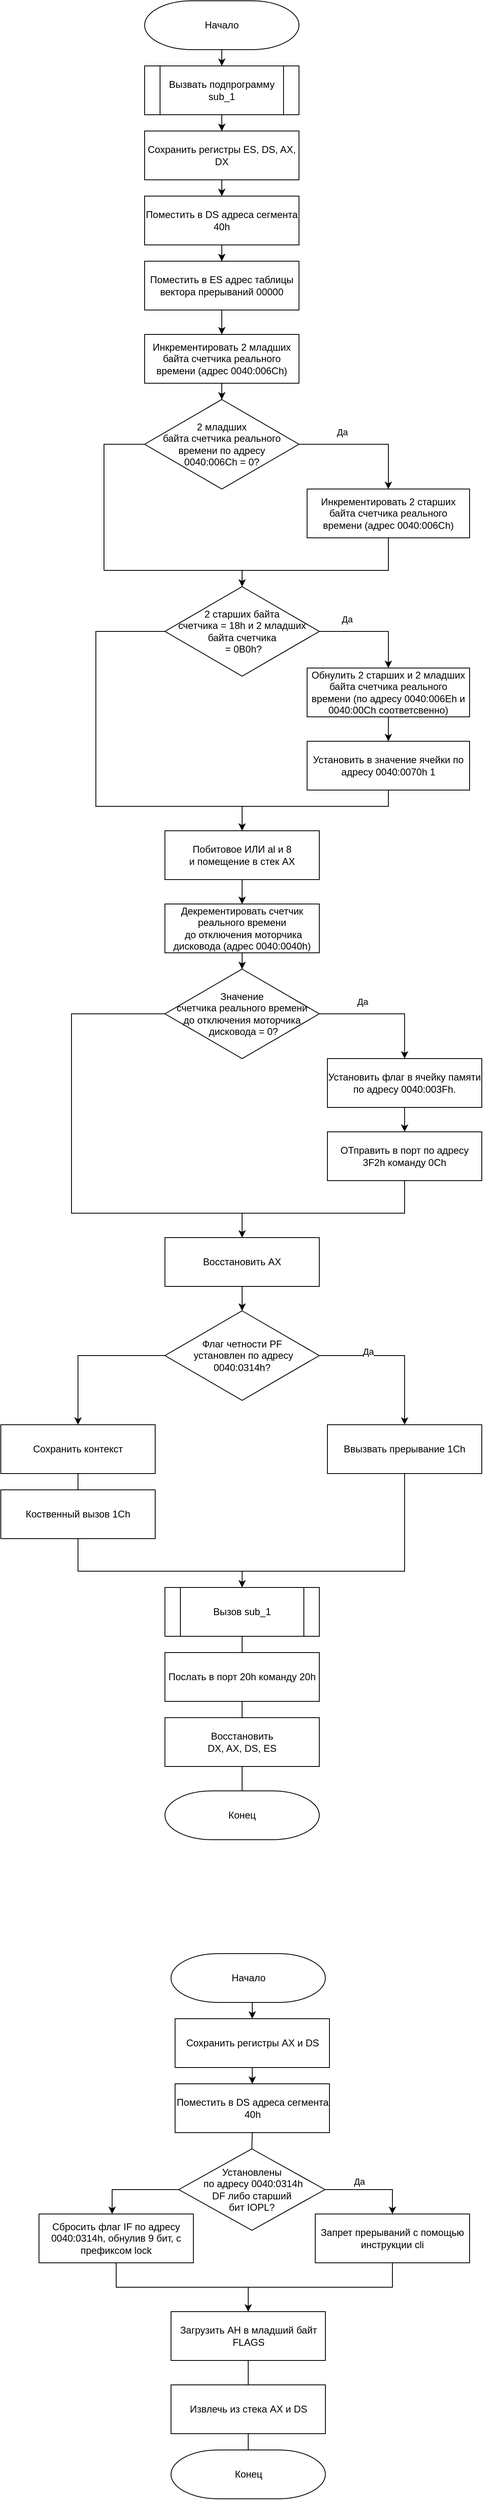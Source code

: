 <mxfile version="20.3.0" type="device"><diagram id="fYngIkv_1k9UD44MlV_V" name="Page-1"><mxGraphModel dx="1422" dy="868" grid="1" gridSize="10" guides="1" tooltips="1" connect="1" arrows="1" fold="1" page="1" pageScale="1" pageWidth="850" pageHeight="1100" math="0" shadow="0"><root><mxCell id="0"/><mxCell id="1" parent="0"/><mxCell id="P9aqzzIIjmorkexCd89F-17" style="edgeStyle=orthogonalEdgeStyle;rounded=0;orthogonalLoop=1;jettySize=auto;html=1;entryX=0.5;entryY=0;entryDx=0;entryDy=0;" parent="1" source="P9aqzzIIjmorkexCd89F-1" target="P9aqzzIIjmorkexCd89F-4" edge="1"><mxGeometry relative="1" as="geometry"/></mxCell><mxCell id="P9aqzzIIjmorkexCd89F-1" value="Начало" style="strokeWidth=1;html=1;shape=mxgraph.flowchart.terminator;whiteSpace=wrap;" parent="1" vertex="1"><mxGeometry x="320" y="40" width="190" height="60" as="geometry"/></mxCell><mxCell id="P9aqzzIIjmorkexCd89F-18" style="edgeStyle=orthogonalEdgeStyle;rounded=0;orthogonalLoop=1;jettySize=auto;html=1;entryX=0.5;entryY=0;entryDx=0;entryDy=0;" parent="1" source="P9aqzzIIjmorkexCd89F-4" target="P9aqzzIIjmorkexCd89F-5" edge="1"><mxGeometry relative="1" as="geometry"/></mxCell><mxCell id="P9aqzzIIjmorkexCd89F-4" value="Вызвать подпрограмму sub_1" style="shape=process;whiteSpace=wrap;html=1;backgroundOutline=1;" parent="1" vertex="1"><mxGeometry x="320" y="120" width="190" height="60" as="geometry"/></mxCell><mxCell id="P9aqzzIIjmorkexCd89F-19" style="edgeStyle=orthogonalEdgeStyle;rounded=0;orthogonalLoop=1;jettySize=auto;html=1;" parent="1" source="P9aqzzIIjmorkexCd89F-5" target="P9aqzzIIjmorkexCd89F-6" edge="1"><mxGeometry relative="1" as="geometry"/></mxCell><mxCell id="P9aqzzIIjmorkexCd89F-5" value="Сохранить регистры ES, DS, AX, DX" style="rounded=0;whiteSpace=wrap;html=1;" parent="1" vertex="1"><mxGeometry x="320" y="200" width="190" height="60" as="geometry"/></mxCell><mxCell id="P9aqzzIIjmorkexCd89F-20" style="edgeStyle=orthogonalEdgeStyle;rounded=0;orthogonalLoop=1;jettySize=auto;html=1;" parent="1" source="P9aqzzIIjmorkexCd89F-6" target="P9aqzzIIjmorkexCd89F-8" edge="1"><mxGeometry relative="1" as="geometry"/></mxCell><mxCell id="P9aqzzIIjmorkexCd89F-6" value="Поместить в DS адреса сегмента 40h" style="rounded=0;whiteSpace=wrap;html=1;" parent="1" vertex="1"><mxGeometry x="320" y="280" width="190" height="60" as="geometry"/></mxCell><mxCell id="P9aqzzIIjmorkexCd89F-21" style="edgeStyle=orthogonalEdgeStyle;rounded=0;orthogonalLoop=1;jettySize=auto;html=1;entryX=0.5;entryY=0;entryDx=0;entryDy=0;" parent="1" source="P9aqzzIIjmorkexCd89F-8" target="P9aqzzIIjmorkexCd89F-9" edge="1"><mxGeometry relative="1" as="geometry"/></mxCell><mxCell id="P9aqzzIIjmorkexCd89F-8" value="Поместить в ES адрес таблицы вектора прерываний 00000" style="rounded=0;whiteSpace=wrap;html=1;strokeWidth=1;" parent="1" vertex="1"><mxGeometry x="320" y="360" width="190" height="60" as="geometry"/></mxCell><mxCell id="P9aqzzIIjmorkexCd89F-22" style="edgeStyle=orthogonalEdgeStyle;rounded=0;orthogonalLoop=1;jettySize=auto;html=1;" parent="1" source="P9aqzzIIjmorkexCd89F-9" target="P9aqzzIIjmorkexCd89F-10" edge="1"><mxGeometry relative="1" as="geometry"/></mxCell><mxCell id="P9aqzzIIjmorkexCd89F-9" value="Инкрементировать 2 младших байта счетчика реального времени (адрес 0040:006Ch)" style="rounded=0;whiteSpace=wrap;html=1;strokeWidth=1;" parent="1" vertex="1"><mxGeometry x="320" y="450" width="190" height="60" as="geometry"/></mxCell><mxCell id="P9aqzzIIjmorkexCd89F-12" style="edgeStyle=orthogonalEdgeStyle;rounded=0;orthogonalLoop=1;jettySize=auto;html=1;" parent="1" source="P9aqzzIIjmorkexCd89F-10" target="P9aqzzIIjmorkexCd89F-11" edge="1"><mxGeometry relative="1" as="geometry"><Array as="points"><mxPoint x="620" y="585"/></Array></mxGeometry></mxCell><mxCell id="P9aqzzIIjmorkexCd89F-16" value="Да" style="edgeLabel;html=1;align=center;verticalAlign=middle;resizable=0;points=[];" parent="P9aqzzIIjmorkexCd89F-12" vertex="1" connectable="0"><mxGeometry x="-0.36" y="2" relative="1" as="geometry"><mxPoint y="-13" as="offset"/></mxGeometry></mxCell><mxCell id="P9aqzzIIjmorkexCd89F-10" value="2 младших&lt;br&gt;байта счетчика реального&lt;br&gt;времени по адресу&lt;br&gt;0040:006Ch = 0?" style="rhombus;whiteSpace=wrap;html=1;strokeWidth=1;" parent="1" vertex="1"><mxGeometry x="320" y="530" width="190" height="110" as="geometry"/></mxCell><mxCell id="P9aqzzIIjmorkexCd89F-11" value="Инкрементировать 2 старших байта счетчика реального времени&amp;nbsp;(адрес 0040:006Ch)" style="rounded=0;whiteSpace=wrap;html=1;strokeWidth=1;" parent="1" vertex="1"><mxGeometry x="520" y="640" width="200" height="60" as="geometry"/></mxCell><mxCell id="P9aqzzIIjmorkexCd89F-14" value="" style="endArrow=none;html=1;rounded=0;entryX=0;entryY=0.5;entryDx=0;entryDy=0;" parent="1" target="P9aqzzIIjmorkexCd89F-10" edge="1"><mxGeometry width="50" height="50" relative="1" as="geometry"><mxPoint x="270" y="740" as="sourcePoint"/><mxPoint x="520" y="550" as="targetPoint"/><Array as="points"><mxPoint x="270" y="585"/></Array></mxGeometry></mxCell><mxCell id="P9aqzzIIjmorkexCd89F-15" value="" style="endArrow=none;html=1;rounded=0;entryX=0.5;entryY=1;entryDx=0;entryDy=0;" parent="1" target="P9aqzzIIjmorkexCd89F-11" edge="1"><mxGeometry width="50" height="50" relative="1" as="geometry"><mxPoint x="270" y="740" as="sourcePoint"/><mxPoint x="520" y="550" as="targetPoint"/><Array as="points"><mxPoint x="620" y="740"/></Array></mxGeometry></mxCell><mxCell id="P9aqzzIIjmorkexCd89F-23" value="" style="endArrow=classic;html=1;rounded=0;" parent="1" edge="1"><mxGeometry width="50" height="50" relative="1" as="geometry"><mxPoint x="440" y="740" as="sourcePoint"/><mxPoint x="440" y="760" as="targetPoint"/></mxGeometry></mxCell><mxCell id="P9aqzzIIjmorkexCd89F-27" style="edgeStyle=orthogonalEdgeStyle;rounded=0;orthogonalLoop=1;jettySize=auto;html=1;" parent="1" source="P9aqzzIIjmorkexCd89F-24" target="P9aqzzIIjmorkexCd89F-25" edge="1"><mxGeometry relative="1" as="geometry"><Array as="points"><mxPoint x="620" y="815"/></Array></mxGeometry></mxCell><mxCell id="P9aqzzIIjmorkexCd89F-122" value="Да" style="edgeLabel;html=1;align=center;verticalAlign=middle;resizable=0;points=[];" parent="P9aqzzIIjmorkexCd89F-27" vertex="1" connectable="0"><mxGeometry x="-0.695" y="-3" relative="1" as="geometry"><mxPoint x="14" y="-18" as="offset"/></mxGeometry></mxCell><mxCell id="P9aqzzIIjmorkexCd89F-24" value="2 старших байта&lt;br&gt;счетчика = 18h и 2 младших&lt;br&gt;байта счетчика&lt;br&gt;&amp;nbsp;= 0B0h?" style="rhombus;whiteSpace=wrap;html=1;strokeWidth=1;" parent="1" vertex="1"><mxGeometry x="345" y="760" width="190" height="110" as="geometry"/></mxCell><mxCell id="P9aqzzIIjmorkexCd89F-28" style="edgeStyle=orthogonalEdgeStyle;rounded=0;orthogonalLoop=1;jettySize=auto;html=1;entryX=0.5;entryY=0;entryDx=0;entryDy=0;" parent="1" source="P9aqzzIIjmorkexCd89F-25" target="P9aqzzIIjmorkexCd89F-26" edge="1"><mxGeometry relative="1" as="geometry"/></mxCell><mxCell id="P9aqzzIIjmorkexCd89F-25" value="Обнулить 2 старших и 2 младших байта счетчика реального времени&amp;nbsp;(по адресу 0040:006Eh и 0040:00Ch соответсвенно)" style="rounded=0;whiteSpace=wrap;html=1;strokeWidth=1;" parent="1" vertex="1"><mxGeometry x="520" y="860" width="200" height="60" as="geometry"/></mxCell><mxCell id="P9aqzzIIjmorkexCd89F-26" value="Установить в значение ячейки по адресу 0040:0070h 1" style="rounded=0;whiteSpace=wrap;html=1;strokeWidth=1;" parent="1" vertex="1"><mxGeometry x="520" y="950" width="200" height="60" as="geometry"/></mxCell><mxCell id="P9aqzzIIjmorkexCd89F-29" value="" style="endArrow=none;html=1;rounded=0;exitX=0;exitY=0.5;exitDx=0;exitDy=0;entryX=0.5;entryY=1;entryDx=0;entryDy=0;" parent="1" source="P9aqzzIIjmorkexCd89F-24" target="P9aqzzIIjmorkexCd89F-26" edge="1"><mxGeometry width="50" height="50" relative="1" as="geometry"><mxPoint x="470" y="1010" as="sourcePoint"/><mxPoint x="520" y="960" as="targetPoint"/><Array as="points"><mxPoint x="260" y="815"/><mxPoint x="260" y="1030"/><mxPoint x="620" y="1030"/></Array></mxGeometry></mxCell><mxCell id="P9aqzzIIjmorkexCd89F-33" style="edgeStyle=orthogonalEdgeStyle;rounded=0;orthogonalLoop=1;jettySize=auto;html=1;entryX=0.5;entryY=0;entryDx=0;entryDy=0;" parent="1" source="P9aqzzIIjmorkexCd89F-30" target="P9aqzzIIjmorkexCd89F-32" edge="1"><mxGeometry relative="1" as="geometry"/></mxCell><mxCell id="P9aqzzIIjmorkexCd89F-30" value="Побитовое ИЛИ al и 8&lt;br&gt;и помещение в стек AX" style="rounded=0;whiteSpace=wrap;html=1;strokeWidth=1;" parent="1" vertex="1"><mxGeometry x="345" y="1060" width="190" height="60" as="geometry"/></mxCell><mxCell id="P9aqzzIIjmorkexCd89F-31" value="" style="endArrow=classic;html=1;rounded=0;entryX=0.5;entryY=0;entryDx=0;entryDy=0;" parent="1" target="P9aqzzIIjmorkexCd89F-30" edge="1"><mxGeometry width="50" height="50" relative="1" as="geometry"><mxPoint x="440" y="1030" as="sourcePoint"/><mxPoint x="520" y="950" as="targetPoint"/></mxGeometry></mxCell><mxCell id="P9aqzzIIjmorkexCd89F-35" style="edgeStyle=orthogonalEdgeStyle;rounded=0;orthogonalLoop=1;jettySize=auto;html=1;" parent="1" source="P9aqzzIIjmorkexCd89F-32" target="P9aqzzIIjmorkexCd89F-34" edge="1"><mxGeometry relative="1" as="geometry"/></mxCell><mxCell id="P9aqzzIIjmorkexCd89F-32" value="Декрементировать счетчик реального времени&lt;br&gt;&amp;nbsp;до отключения моторчика дисковода (адрес 0040:0040h)" style="rounded=0;whiteSpace=wrap;html=1;strokeWidth=1;" parent="1" vertex="1"><mxGeometry x="345" y="1150" width="190" height="60" as="geometry"/></mxCell><mxCell id="P9aqzzIIjmorkexCd89F-38" style="edgeStyle=orthogonalEdgeStyle;rounded=0;orthogonalLoop=1;jettySize=auto;html=1;" parent="1" source="P9aqzzIIjmorkexCd89F-34" target="P9aqzzIIjmorkexCd89F-36" edge="1"><mxGeometry relative="1" as="geometry"><Array as="points"><mxPoint x="640" y="1285"/></Array></mxGeometry></mxCell><mxCell id="P9aqzzIIjmorkexCd89F-123" value="Да" style="edgeLabel;html=1;align=center;verticalAlign=middle;resizable=0;points=[];" parent="P9aqzzIIjmorkexCd89F-38" vertex="1" connectable="0"><mxGeometry x="-0.641" y="-1" relative="1" as="geometry"><mxPoint x="24" y="-16" as="offset"/></mxGeometry></mxCell><mxCell id="P9aqzzIIjmorkexCd89F-34" value="Значение &lt;br&gt;счетчика реального времени&lt;br&gt;до отключения моторчика&lt;br&gt;&amp;nbsp;дисковода = 0?" style="rhombus;whiteSpace=wrap;html=1;strokeWidth=1;" parent="1" vertex="1"><mxGeometry x="345" y="1230" width="190" height="110" as="geometry"/></mxCell><mxCell id="P9aqzzIIjmorkexCd89F-40" style="edgeStyle=orthogonalEdgeStyle;rounded=0;orthogonalLoop=1;jettySize=auto;html=1;entryX=0.5;entryY=0;entryDx=0;entryDy=0;" parent="1" source="P9aqzzIIjmorkexCd89F-36" target="P9aqzzIIjmorkexCd89F-37" edge="1"><mxGeometry relative="1" as="geometry"/></mxCell><mxCell id="P9aqzzIIjmorkexCd89F-36" value="Установить флаг в ячейку памяти по адресу 0040:003Fh." style="rounded=0;whiteSpace=wrap;html=1;strokeWidth=1;" parent="1" vertex="1"><mxGeometry x="545" y="1340" width="190" height="60" as="geometry"/></mxCell><mxCell id="P9aqzzIIjmorkexCd89F-37" value="ОТправить в порт по адресу 3F2h команду 0Ch" style="rounded=0;whiteSpace=wrap;html=1;strokeWidth=1;" parent="1" vertex="1"><mxGeometry x="545" y="1430" width="190" height="60" as="geometry"/></mxCell><mxCell id="P9aqzzIIjmorkexCd89F-39" value="" style="endArrow=none;html=1;rounded=0;entryX=0;entryY=0.5;entryDx=0;entryDy=0;exitX=0.5;exitY=1;exitDx=0;exitDy=0;" parent="1" source="P9aqzzIIjmorkexCd89F-37" target="P9aqzzIIjmorkexCd89F-34" edge="1"><mxGeometry width="50" height="50" relative="1" as="geometry"><mxPoint x="400" y="1490" as="sourcePoint"/><mxPoint x="450" y="1440" as="targetPoint"/><Array as="points"><mxPoint x="640" y="1530"/><mxPoint x="230" y="1530"/><mxPoint x="230" y="1285"/></Array></mxGeometry></mxCell><mxCell id="P9aqzzIIjmorkexCd89F-41" value="" style="endArrow=classic;html=1;rounded=0;" parent="1" edge="1"><mxGeometry width="50" height="50" relative="1" as="geometry"><mxPoint x="440" y="1530" as="sourcePoint"/><mxPoint x="440" y="1560" as="targetPoint"/></mxGeometry></mxCell><mxCell id="P9aqzzIIjmorkexCd89F-44" style="edgeStyle=orthogonalEdgeStyle;rounded=0;orthogonalLoop=1;jettySize=auto;html=1;" parent="1" source="P9aqzzIIjmorkexCd89F-42" target="P9aqzzIIjmorkexCd89F-43" edge="1"><mxGeometry relative="1" as="geometry"/></mxCell><mxCell id="P9aqzzIIjmorkexCd89F-42" value="Восстановить AX" style="rounded=0;whiteSpace=wrap;html=1;strokeWidth=1;" parent="1" vertex="1"><mxGeometry x="345" y="1560" width="190" height="60" as="geometry"/></mxCell><mxCell id="P9aqzzIIjmorkexCd89F-46" style="edgeStyle=orthogonalEdgeStyle;rounded=0;orthogonalLoop=1;jettySize=auto;html=1;entryX=0.5;entryY=0;entryDx=0;entryDy=0;" parent="1" source="P9aqzzIIjmorkexCd89F-43" target="P9aqzzIIjmorkexCd89F-45" edge="1"><mxGeometry relative="1" as="geometry"><Array as="points"><mxPoint x="640" y="1705"/></Array></mxGeometry></mxCell><mxCell id="P9aqzzIIjmorkexCd89F-124" value="Да" style="edgeLabel;html=1;align=center;verticalAlign=middle;resizable=0;points=[];" parent="P9aqzzIIjmorkexCd89F-46" vertex="1" connectable="0"><mxGeometry x="-0.37" y="-2" relative="1" as="geometry"><mxPoint y="-7" as="offset"/></mxGeometry></mxCell><mxCell id="P9aqzzIIjmorkexCd89F-51" style="edgeStyle=orthogonalEdgeStyle;rounded=0;orthogonalLoop=1;jettySize=auto;html=1;exitX=0;exitY=0.5;exitDx=0;exitDy=0;entryX=0.5;entryY=0;entryDx=0;entryDy=0;" parent="1" source="P9aqzzIIjmorkexCd89F-43" target="P9aqzzIIjmorkexCd89F-47" edge="1"><mxGeometry relative="1" as="geometry"/></mxCell><mxCell id="P9aqzzIIjmorkexCd89F-43" value="Флаг четности PF&lt;br&gt;&amp;nbsp;установлен по адресу&lt;br&gt;0040:0314h?" style="rhombus;whiteSpace=wrap;html=1;strokeWidth=1;" parent="1" vertex="1"><mxGeometry x="345" y="1650" width="190" height="110" as="geometry"/></mxCell><mxCell id="P9aqzzIIjmorkexCd89F-45" value="Ввызвать прерывание 1Ch" style="rounded=0;whiteSpace=wrap;html=1;strokeWidth=1;" parent="1" vertex="1"><mxGeometry x="545" y="1790" width="190" height="60" as="geometry"/></mxCell><mxCell id="P9aqzzIIjmorkexCd89F-47" value="Сохранить контекст" style="rounded=0;whiteSpace=wrap;html=1;strokeWidth=1;" parent="1" vertex="1"><mxGeometry x="143" y="1790" width="190" height="60" as="geometry"/></mxCell><mxCell id="P9aqzzIIjmorkexCd89F-50" value="Коственный вызов 1Ch" style="rounded=0;whiteSpace=wrap;html=1;strokeWidth=1;" parent="1" vertex="1"><mxGeometry x="143" y="1870" width="190" height="60" as="geometry"/></mxCell><mxCell id="P9aqzzIIjmorkexCd89F-52" value="" style="endArrow=none;html=1;rounded=0;exitX=0.5;exitY=1;exitDx=0;exitDy=0;entryX=0.5;entryY=0;entryDx=0;entryDy=0;" parent="1" source="P9aqzzIIjmorkexCd89F-47" edge="1"><mxGeometry width="50" height="50" relative="1" as="geometry"><mxPoint x="370" y="1940" as="sourcePoint"/><mxPoint x="238" y="1870" as="targetPoint"/></mxGeometry></mxCell><mxCell id="P9aqzzIIjmorkexCd89F-56" value="" style="endArrow=none;html=1;rounded=0;entryX=0.5;entryY=1;entryDx=0;entryDy=0;exitX=0.5;exitY=1;exitDx=0;exitDy=0;" parent="1" source="P9aqzzIIjmorkexCd89F-50" target="P9aqzzIIjmorkexCd89F-45" edge="1"><mxGeometry width="50" height="50" relative="1" as="geometry"><mxPoint x="370" y="2020" as="sourcePoint"/><mxPoint x="420" y="1970" as="targetPoint"/><Array as="points"><mxPoint x="238" y="1970"/><mxPoint x="640" y="1970"/></Array></mxGeometry></mxCell><mxCell id="P9aqzzIIjmorkexCd89F-57" value="Вызов sub_1" style="shape=process;whiteSpace=wrap;html=1;backgroundOutline=1;strokeWidth=1;" parent="1" vertex="1"><mxGeometry x="345" y="1990" width="190" height="60" as="geometry"/></mxCell><mxCell id="P9aqzzIIjmorkexCd89F-58" value="Послать в порт 20h команду 20h" style="rounded=0;whiteSpace=wrap;html=1;strokeWidth=1;" parent="1" vertex="1"><mxGeometry x="345" y="2070" width="190" height="60" as="geometry"/></mxCell><mxCell id="P9aqzzIIjmorkexCd89F-59" value="Восстановить&lt;br&gt;DX, AX, DS, ES" style="rounded=0;whiteSpace=wrap;html=1;strokeWidth=1;" parent="1" vertex="1"><mxGeometry x="345" y="2150" width="190" height="60" as="geometry"/></mxCell><mxCell id="P9aqzzIIjmorkexCd89F-60" value="" style="endArrow=classic;html=1;rounded=0;entryX=0.5;entryY=0;entryDx=0;entryDy=0;" parent="1" target="P9aqzzIIjmorkexCd89F-57" edge="1"><mxGeometry width="50" height="50" relative="1" as="geometry"><mxPoint x="440" y="1970" as="sourcePoint"/><mxPoint x="570" y="2040" as="targetPoint"/></mxGeometry></mxCell><mxCell id="P9aqzzIIjmorkexCd89F-62" value="" style="endArrow=none;html=1;rounded=0;exitX=0.5;exitY=1;exitDx=0;exitDy=0;entryX=0.5;entryY=0;entryDx=0;entryDy=0;" parent="1" source="P9aqzzIIjmorkexCd89F-57" target="P9aqzzIIjmorkexCd89F-58" edge="1"><mxGeometry width="50" height="50" relative="1" as="geometry"><mxPoint x="464.5" y="2050" as="sourcePoint"/><mxPoint x="464.5" y="2070" as="targetPoint"/></mxGeometry></mxCell><mxCell id="P9aqzzIIjmorkexCd89F-63" value="" style="endArrow=none;html=1;rounded=0;exitX=0.5;exitY=1;exitDx=0;exitDy=0;entryX=0.5;entryY=0;entryDx=0;entryDy=0;" parent="1" source="P9aqzzIIjmorkexCd89F-58" target="P9aqzzIIjmorkexCd89F-59" edge="1"><mxGeometry width="50" height="50" relative="1" as="geometry"><mxPoint x="464.5" y="2130" as="sourcePoint"/><mxPoint x="464.5" y="2150" as="targetPoint"/></mxGeometry></mxCell><mxCell id="P9aqzzIIjmorkexCd89F-65" value="" style="endArrow=none;html=1;rounded=0;exitX=0.5;exitY=1;exitDx=0;exitDy=0;entryX=0.5;entryY=0;entryDx=0;entryDy=0;entryPerimeter=0;" parent="1" source="P9aqzzIIjmorkexCd89F-59" target="P9aqzzIIjmorkexCd89F-194" edge="1"><mxGeometry width="50" height="50" relative="1" as="geometry"><mxPoint x="464.5" y="2390" as="sourcePoint"/><mxPoint x="440" y="2410" as="targetPoint"/></mxGeometry></mxCell><mxCell id="P9aqzzIIjmorkexCd89F-192" value="" style="endArrow=none;html=1;rounded=0;exitX=0.5;exitY=1;exitDx=0;exitDy=0;entryX=0.5;entryY=0;entryDx=0;entryDy=0;" parent="1" edge="1"><mxGeometry width="50" height="50" relative="1" as="geometry"><mxPoint x="440" y="2220" as="sourcePoint"/><mxPoint x="440" y="2240" as="targetPoint"/></mxGeometry></mxCell><mxCell id="P9aqzzIIjmorkexCd89F-194" value="Конец" style="strokeWidth=1;html=1;shape=mxgraph.flowchart.terminator;whiteSpace=wrap;" parent="1" vertex="1"><mxGeometry x="345" y="2240" width="190" height="60" as="geometry"/></mxCell><mxCell id="P9aqzzIIjmorkexCd89F-196" value="Начало" style="strokeWidth=1;html=1;shape=mxgraph.flowchart.terminator;whiteSpace=wrap;" parent="1" vertex="1"><mxGeometry x="352.5" y="2440" width="190" height="60" as="geometry"/></mxCell><mxCell id="P9aqzzIIjmorkexCd89F-197" style="edgeStyle=orthogonalEdgeStyle;rounded=0;orthogonalLoop=1;jettySize=auto;html=1;entryX=0.5;entryY=0;entryDx=0;entryDy=0;" parent="1" target="P9aqzzIIjmorkexCd89F-200" edge="1"><mxGeometry relative="1" as="geometry"><mxPoint x="477.5" y="2500" as="sourcePoint"/></mxGeometry></mxCell><mxCell id="P9aqzzIIjmorkexCd89F-199" style="edgeStyle=orthogonalEdgeStyle;rounded=0;orthogonalLoop=1;jettySize=auto;html=1;" parent="1" source="P9aqzzIIjmorkexCd89F-200" target="P9aqzzIIjmorkexCd89F-201" edge="1"><mxGeometry relative="1" as="geometry"/></mxCell><mxCell id="P9aqzzIIjmorkexCd89F-200" value="Сохранить регистры AX и DS" style="rounded=0;whiteSpace=wrap;html=1;" parent="1" vertex="1"><mxGeometry x="357.5" y="2520" width="190" height="60" as="geometry"/></mxCell><mxCell id="P9aqzzIIjmorkexCd89F-201" value="Поместить в DS адреса сегмента 40h" style="rounded=0;whiteSpace=wrap;html=1;" parent="1" vertex="1"><mxGeometry x="357.5" y="2600" width="190" height="60" as="geometry"/></mxCell><mxCell id="P9aqzzIIjmorkexCd89F-205" style="edgeStyle=orthogonalEdgeStyle;rounded=0;orthogonalLoop=1;jettySize=auto;html=1;entryX=0.5;entryY=0;entryDx=0;entryDy=0;" parent="1" source="P9aqzzIIjmorkexCd89F-202" target="P9aqzzIIjmorkexCd89F-204" edge="1"><mxGeometry relative="1" as="geometry"><Array as="points"><mxPoint x="625" y="2730"/></Array></mxGeometry></mxCell><mxCell id="P9aqzzIIjmorkexCd89F-207" value="Да" style="edgeLabel;html=1;align=center;verticalAlign=middle;resizable=0;points=[];" parent="P9aqzzIIjmorkexCd89F-205" vertex="1" connectable="0"><mxGeometry x="-0.018" relative="1" as="geometry"><mxPoint x="-14" y="-10" as="offset"/></mxGeometry></mxCell><mxCell id="JBvyMtqKWJbh8irKtBqU-12" style="edgeStyle=orthogonalEdgeStyle;rounded=0;orthogonalLoop=1;jettySize=auto;html=1;" edge="1" parent="1" source="P9aqzzIIjmorkexCd89F-202" target="JBvyMtqKWJbh8irKtBqU-11"><mxGeometry relative="1" as="geometry"><Array as="points"><mxPoint x="280" y="2730"/></Array></mxGeometry></mxCell><mxCell id="P9aqzzIIjmorkexCd89F-202" value="Установлены&lt;br&gt;&amp;nbsp;по адресу 0040:0314h&lt;br&gt;DF либо старший &lt;br&gt;бит IOPL?" style="rhombus;whiteSpace=wrap;html=1;" parent="1" vertex="1"><mxGeometry x="362" y="2680" width="180" height="100" as="geometry"/></mxCell><mxCell id="JBvyMtqKWJbh8irKtBqU-9" style="edgeStyle=orthogonalEdgeStyle;rounded=0;orthogonalLoop=1;jettySize=auto;html=1;entryX=0.5;entryY=0;entryDx=0;entryDy=0;" edge="1" parent="1" source="P9aqzzIIjmorkexCd89F-204" target="P9aqzzIIjmorkexCd89F-212"><mxGeometry relative="1" as="geometry"><mxPoint x="452.5" y="2860" as="targetPoint"/></mxGeometry></mxCell><mxCell id="P9aqzzIIjmorkexCd89F-204" value="Запрет прерываний с помощью инструкции cli" style="rounded=0;whiteSpace=wrap;html=1;" parent="1" vertex="1"><mxGeometry x="530" y="2760" width="190" height="60" as="geometry"/></mxCell><mxCell id="P9aqzzIIjmorkexCd89F-208" value="" style="endArrow=none;html=1;rounded=0;exitX=0.5;exitY=1;exitDx=0;exitDy=0;entryX=0.5;entryY=0;entryDx=0;entryDy=0;" parent="1" source="P9aqzzIIjmorkexCd89F-201" target="P9aqzzIIjmorkexCd89F-202" edge="1"><mxGeometry width="50" height="50" relative="1" as="geometry"><mxPoint x="540" y="2760" as="sourcePoint"/><mxPoint x="590" y="2710" as="targetPoint"/></mxGeometry></mxCell><mxCell id="P9aqzzIIjmorkexCd89F-212" value="Загрузить AH в младший байт FLAGS" style="rounded=0;whiteSpace=wrap;html=1;" parent="1" vertex="1"><mxGeometry x="352.5" y="2880" width="190" height="60" as="geometry"/></mxCell><mxCell id="P9aqzzIIjmorkexCd89F-213" value="Извлечь из стека AX и DS" style="rounded=0;whiteSpace=wrap;html=1;" parent="1" vertex="1"><mxGeometry x="352.5" y="2970" width="190" height="60" as="geometry"/></mxCell><mxCell id="P9aqzzIIjmorkexCd89F-217" value="" style="endArrow=none;html=1;rounded=0;exitX=0.5;exitY=1;exitDx=0;exitDy=0;entryX=0.5;entryY=0;entryDx=0;entryDy=0;entryPerimeter=0;" parent="1" edge="1" target="P9aqzzIIjmorkexCd89F-218" source="P9aqzzIIjmorkexCd89F-213"><mxGeometry width="50" height="50" relative="1" as="geometry"><mxPoint x="442" y="3030" as="sourcePoint"/><mxPoint x="442" y="3050" as="targetPoint"/></mxGeometry></mxCell><mxCell id="P9aqzzIIjmorkexCd89F-218" value="Конец" style="strokeWidth=1;html=1;shape=mxgraph.flowchart.terminator;whiteSpace=wrap;" parent="1" vertex="1"><mxGeometry x="352.5" y="3050" width="190" height="60" as="geometry"/></mxCell><mxCell id="JBvyMtqKWJbh8irKtBqU-8" value="" style="endArrow=none;html=1;rounded=0;exitX=0.5;exitY=1;exitDx=0;exitDy=0;entryX=0.5;entryY=0;entryDx=0;entryDy=0;" edge="1" parent="1" source="P9aqzzIIjmorkexCd89F-212" target="P9aqzzIIjmorkexCd89F-213"><mxGeometry width="50" height="50" relative="1" as="geometry"><mxPoint x="390.5" y="2800" as="sourcePoint"/><mxPoint x="440.5" y="2750" as="targetPoint"/></mxGeometry></mxCell><mxCell id="JBvyMtqKWJbh8irKtBqU-11" value="Сбросить флаг IF по адресу 0040:0314h, обнулив 9 бит, с префиксом lock" style="rounded=0;whiteSpace=wrap;html=1;" vertex="1" parent="1"><mxGeometry x="190" y="2760" width="190" height="60" as="geometry"/></mxCell><mxCell id="JBvyMtqKWJbh8irKtBqU-13" value="" style="endArrow=none;html=1;rounded=0;exitX=0.5;exitY=1;exitDx=0;exitDy=0;" edge="1" parent="1" source="JBvyMtqKWJbh8irKtBqU-11"><mxGeometry width="50" height="50" relative="1" as="geometry"><mxPoint x="400" y="2830" as="sourcePoint"/><mxPoint x="450" y="2850" as="targetPoint"/><Array as="points"><mxPoint x="285" y="2850"/></Array></mxGeometry></mxCell></root></mxGraphModel></diagram></mxfile>